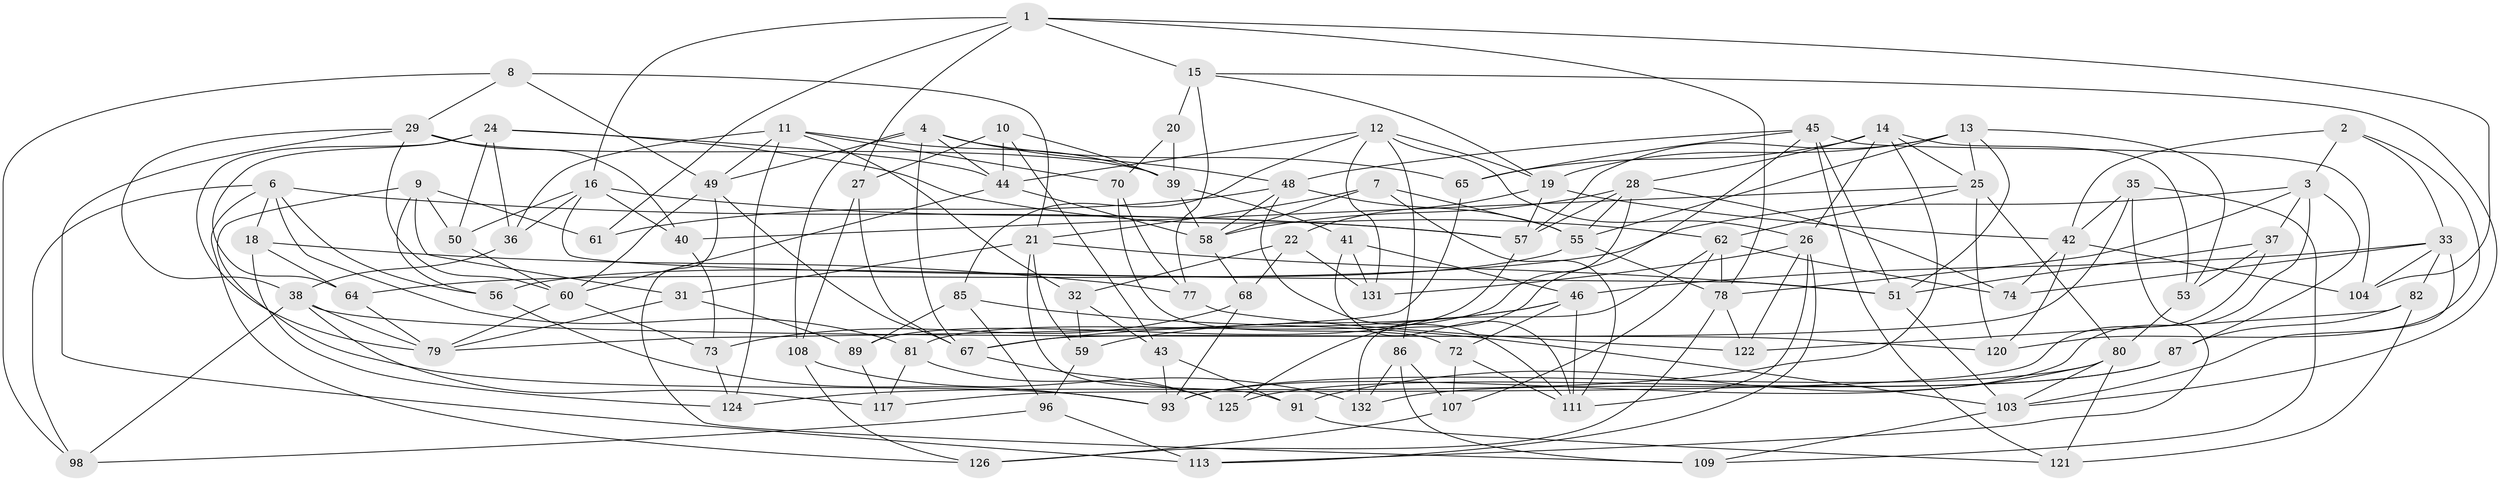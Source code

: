 // Generated by graph-tools (version 1.1) at 2025/24/03/03/25 07:24:24]
// undirected, 92 vertices, 222 edges
graph export_dot {
graph [start="1"]
  node [color=gray90,style=filled];
  1 [super="+5"];
  2;
  3 [super="+54"];
  4 [super="+66"];
  6 [super="+69"];
  7;
  8;
  9 [super="+17"];
  10;
  11 [super="+52"];
  12 [super="+88"];
  13 [super="+90"];
  14 [super="+30"];
  15 [super="+105"];
  16 [super="+102"];
  18;
  19 [super="+75"];
  20;
  21 [super="+23"];
  22;
  24 [super="+129"];
  25 [super="+34"];
  26 [super="+119"];
  27;
  28 [super="+92"];
  29 [super="+110"];
  31;
  32;
  33 [super="+106"];
  35;
  36;
  37;
  38 [super="+99"];
  39 [super="+63"];
  40;
  41;
  42 [super="+47"];
  43;
  44 [super="+84"];
  45 [super="+123"];
  46 [super="+76"];
  48 [super="+100"];
  49 [super="+114"];
  50;
  51 [super="+71"];
  53;
  55 [super="+83"];
  56;
  57 [super="+101"];
  58 [super="+118"];
  59;
  60 [super="+127"];
  61;
  62 [super="+95"];
  64;
  65;
  67 [super="+94"];
  68;
  70;
  72;
  73;
  74;
  77;
  78 [super="+97"];
  79 [super="+128"];
  80 [super="+112"];
  81;
  82;
  85;
  86;
  87;
  89;
  91;
  93 [super="+130"];
  96;
  98;
  103 [super="+115"];
  104;
  107;
  108;
  109;
  111 [super="+116"];
  113;
  117;
  120;
  121;
  122;
  124;
  125;
  126;
  131;
  132;
  1 -- 27;
  1 -- 78;
  1 -- 16;
  1 -- 104;
  1 -- 61;
  1 -- 15;
  2 -- 42;
  2 -- 120;
  2 -- 33;
  2 -- 3;
  3 -- 37;
  3 -- 87;
  3 -- 64;
  3 -- 93;
  3 -- 78;
  4 -- 44;
  4 -- 49;
  4 -- 65;
  4 -- 48;
  4 -- 108;
  4 -- 67;
  6 -- 81;
  6 -- 126;
  6 -- 18;
  6 -- 56;
  6 -- 57;
  6 -- 98;
  7 -- 111;
  7 -- 58;
  7 -- 21;
  7 -- 55;
  8 -- 49;
  8 -- 98;
  8 -- 29;
  8 -- 21;
  9 -- 50;
  9 -- 61 [weight=2];
  9 -- 56;
  9 -- 93;
  9 -- 31;
  10 -- 27;
  10 -- 43;
  10 -- 39;
  10 -- 44;
  11 -- 39;
  11 -- 70;
  11 -- 124;
  11 -- 32;
  11 -- 36;
  11 -- 49;
  12 -- 26;
  12 -- 44;
  12 -- 131;
  12 -- 85;
  12 -- 86;
  12 -- 19;
  13 -- 25;
  13 -- 53;
  13 -- 19;
  13 -- 57;
  13 -- 51;
  13 -- 55;
  14 -- 53;
  14 -- 28;
  14 -- 25;
  14 -- 65;
  14 -- 26;
  14 -- 124;
  15 -- 20 [weight=2];
  15 -- 19;
  15 -- 77;
  15 -- 103;
  16 -- 36;
  16 -- 57;
  16 -- 40;
  16 -- 50;
  16 -- 51;
  18 -- 64;
  18 -- 77;
  18 -- 124;
  19 -- 57;
  19 -- 22;
  19 -- 42;
  20 -- 70;
  20 -- 39;
  21 -- 91;
  21 -- 59;
  21 -- 31;
  21 -- 51;
  22 -- 68;
  22 -- 131;
  22 -- 32;
  24 -- 62;
  24 -- 64;
  24 -- 50;
  24 -- 36;
  24 -- 44;
  24 -- 79;
  25 -- 40;
  25 -- 120;
  25 -- 80;
  25 -- 62;
  26 -- 113;
  26 -- 111;
  26 -- 131;
  26 -- 122;
  27 -- 108;
  27 -- 67;
  28 -- 55;
  28 -- 81;
  28 -- 74;
  28 -- 57;
  28 -- 58;
  29 -- 40;
  29 -- 60;
  29 -- 39;
  29 -- 113;
  29 -- 38;
  31 -- 89;
  31 -- 79;
  32 -- 59;
  32 -- 43;
  33 -- 103;
  33 -- 74;
  33 -- 104;
  33 -- 82;
  33 -- 46;
  35 -- 42;
  35 -- 113;
  35 -- 109;
  35 -- 67;
  36 -- 38;
  37 -- 53;
  37 -- 51;
  37 -- 117;
  38 -- 117;
  38 -- 120;
  38 -- 98;
  38 -- 79;
  39 -- 58;
  39 -- 41;
  40 -- 73;
  41 -- 131;
  41 -- 111;
  41 -- 46;
  42 -- 120;
  42 -- 104;
  42 -- 74;
  43 -- 91;
  43 -- 93;
  44 -- 60;
  44 -- 58;
  45 -- 65;
  45 -- 48;
  45 -- 51;
  45 -- 104;
  45 -- 121;
  45 -- 125;
  46 -- 72;
  46 -- 111;
  46 -- 59;
  46 -- 67;
  48 -- 58;
  48 -- 61;
  48 -- 111;
  48 -- 55;
  49 -- 60;
  49 -- 109;
  49 -- 67;
  50 -- 60;
  51 -- 103;
  53 -- 80;
  55 -- 78;
  55 -- 56;
  56 -- 93;
  57 -- 89;
  58 -- 68;
  59 -- 96;
  60 -- 73;
  60 -- 79;
  62 -- 74;
  62 -- 107;
  62 -- 132;
  62 -- 78;
  64 -- 79;
  65 -- 79;
  67 -- 125;
  68 -- 73;
  68 -- 93;
  70 -- 72;
  70 -- 77;
  72 -- 111;
  72 -- 107;
  73 -- 124;
  77 -- 122;
  78 -- 122;
  78 -- 126;
  80 -- 91;
  80 -- 93;
  80 -- 121;
  80 -- 103;
  81 -- 117;
  81 -- 125;
  82 -- 121;
  82 -- 87;
  82 -- 122;
  85 -- 89;
  85 -- 96;
  85 -- 103;
  86 -- 132;
  86 -- 107;
  86 -- 109;
  87 -- 125;
  87 -- 132;
  89 -- 117;
  91 -- 121;
  96 -- 98;
  96 -- 113;
  103 -- 109;
  107 -- 126;
  108 -- 126;
  108 -- 132;
}
